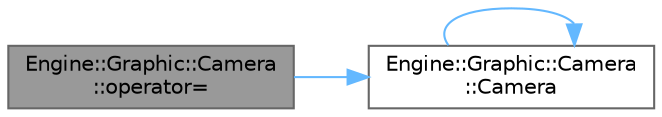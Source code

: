 digraph "Engine::Graphic::Camera::operator="
{
 // LATEX_PDF_SIZE
  bgcolor="transparent";
  edge [fontname=Helvetica,fontsize=10,labelfontname=Helvetica,labelfontsize=10];
  node [fontname=Helvetica,fontsize=10,shape=box,height=0.2,width=0.4];
  rankdir="LR";
  Node1 [id="Node000001",label="Engine::Graphic::Camera\l::operator=",height=0.2,width=0.4,color="gray40", fillcolor="grey60", style="filled", fontcolor="black",tooltip=" "];
  Node1 -> Node2 [id="edge1_Node000001_Node000002",color="steelblue1",style="solid",tooltip=" "];
  Node2 [id="Node000002",label="Engine::Graphic::Camera\l::Camera",height=0.2,width=0.4,color="grey40", fillcolor="white", style="filled",URL="$class_engine_1_1_graphic_1_1_camera.html#a2088fb45fa0c92ff80807f1aeff05b00",tooltip=" "];
  Node2 -> Node2 [id="edge2_Node000002_Node000002",color="steelblue1",style="solid",tooltip=" "];
}
